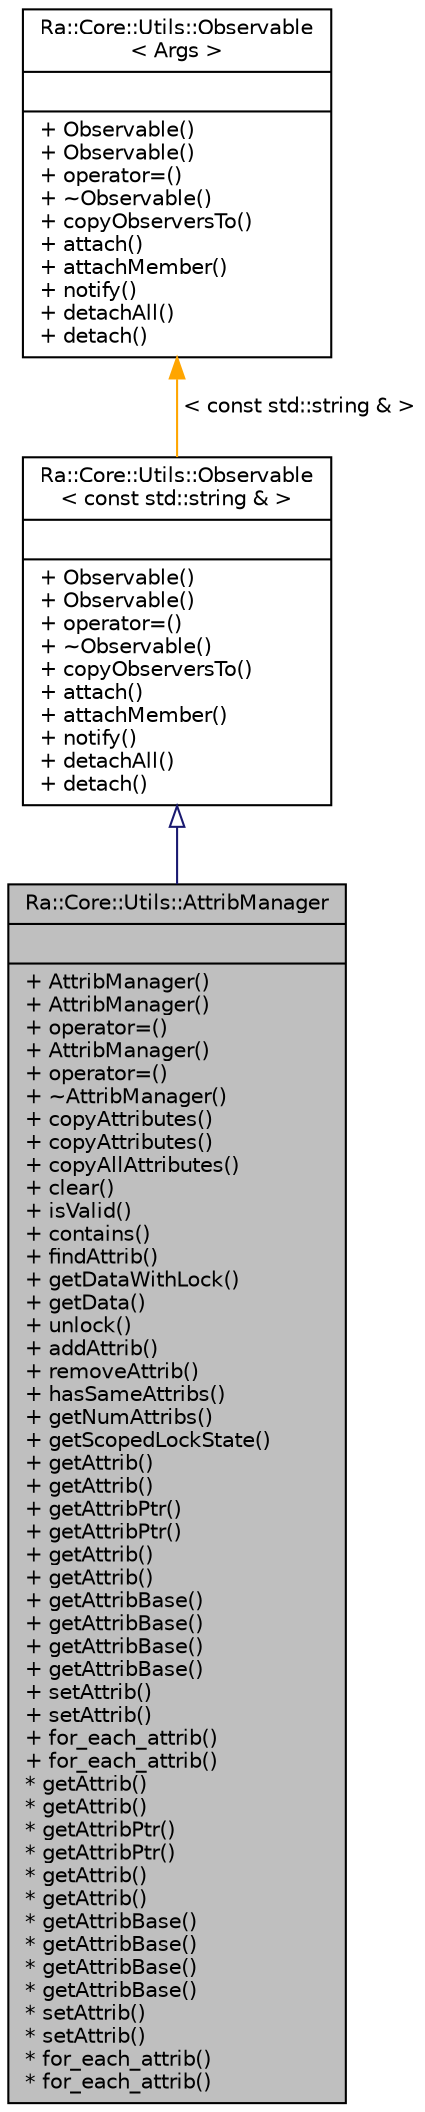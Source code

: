 digraph "Ra::Core::Utils::AttribManager"
{
 // INTERACTIVE_SVG=YES
 // LATEX_PDF_SIZE
  edge [fontname="Helvetica",fontsize="10",labelfontname="Helvetica",labelfontsize="10"];
  node [fontname="Helvetica",fontsize="10",shape=record];
  Node1 [label="{Ra::Core::Utils::AttribManager\n||+ AttribManager()\l+ AttribManager()\l+ operator=()\l+ AttribManager()\l+ operator=()\l+ ~AttribManager()\l+ copyAttributes()\l+ copyAttributes()\l+ copyAllAttributes()\l+ clear()\l+ isValid()\l+ contains()\l+ findAttrib()\l+ getDataWithLock()\l+ getData()\l+ unlock()\l+ addAttrib()\l+ removeAttrib()\l+ hasSameAttribs()\l+ getNumAttribs()\l+ getScopedLockState()\l+ getAttrib()\l+ getAttrib()\l+ getAttribPtr()\l+ getAttribPtr()\l+ getAttrib()\l+ getAttrib()\l+ getAttribBase()\l+ getAttribBase()\l+ getAttribBase()\l+ getAttribBase()\l+ setAttrib()\l+ setAttrib()\l+ for_each_attrib()\l+ for_each_attrib()\l* getAttrib()\l* getAttrib()\l* getAttribPtr()\l* getAttribPtr()\l* getAttrib()\l* getAttrib()\l* getAttribBase()\l* getAttribBase()\l* getAttribBase()\l* getAttribBase()\l* setAttrib()\l* setAttrib()\l* for_each_attrib()\l* for_each_attrib()\l}",height=0.2,width=0.4,color="black", fillcolor="grey75", style="filled", fontcolor="black",tooltip="The AttribManager provides attributes management by handles."];
  Node2 -> Node1 [dir="back",color="midnightblue",fontsize="10",style="solid",arrowtail="onormal",fontname="Helvetica"];
  Node2 [label="{Ra::Core::Utils::Observable\l\< const std::string & \>\n||+ Observable()\l+ Observable()\l+ operator=()\l+ ~Observable()\l+ copyObserversTo()\l+ attach()\l+ attachMember()\l+ notify()\l+ detachAll()\l+ detach()\l}",height=0.2,width=0.4,color="black", fillcolor="white", style="filled",URL="$classRa_1_1Core_1_1Utils_1_1Observable.html",tooltip=" "];
  Node3 -> Node2 [dir="back",color="orange",fontsize="10",style="solid",label=" \< const std::string & \>" ,fontname="Helvetica"];
  Node3 [label="{Ra::Core::Utils::Observable\l\< Args \>\n||+ Observable()\l+ Observable()\l+ operator=()\l+ ~Observable()\l+ copyObserversTo()\l+ attach()\l+ attachMember()\l+ notify()\l+ detachAll()\l+ detach()\l}",height=0.2,width=0.4,color="black", fillcolor="white", style="filled",URL="$classRa_1_1Core_1_1Utils_1_1Observable.html",tooltip=" "];
}
